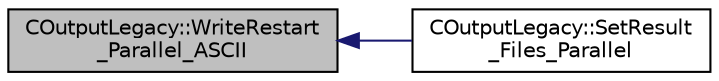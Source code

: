 digraph "COutputLegacy::WriteRestart_Parallel_ASCII"
{
  edge [fontname="Helvetica",fontsize="10",labelfontname="Helvetica",labelfontsize="10"];
  node [fontname="Helvetica",fontsize="10",shape=record];
  rankdir="LR";
  Node2510 [label="COutputLegacy::WriteRestart\l_Parallel_ASCII",height=0.2,width=0.4,color="black", fillcolor="grey75", style="filled", fontcolor="black"];
  Node2510 -> Node2511 [dir="back",color="midnightblue",fontsize="10",style="solid",fontname="Helvetica"];
  Node2511 [label="COutputLegacy::SetResult\l_Files_Parallel",height=0.2,width=0.4,color="black", fillcolor="white", style="filled",URL="$class_c_output_legacy.html#a9e7832982d8237df4df455b027fd203b",tooltip="Writes and organizes the all the output files, except the history one, for parallel computations..."];
}
